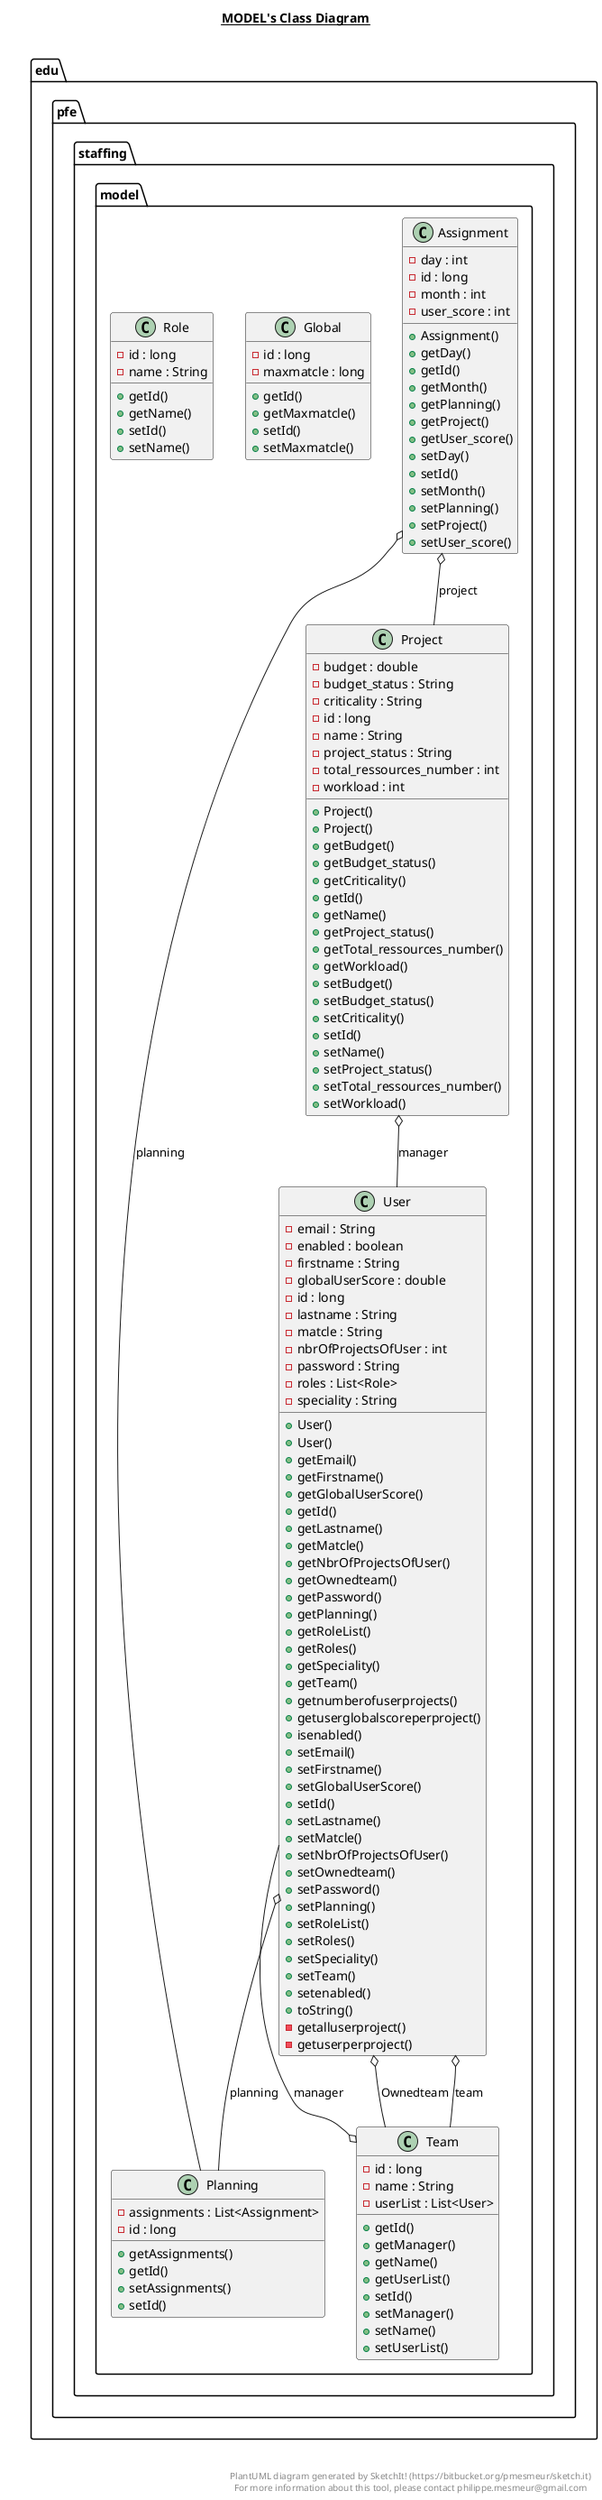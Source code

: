 @startuml

title __MODEL's Class Diagram__\n

  namespace edu.pfe.staffing {
    namespace model {
      class edu.pfe.staffing.model.Assignment {
          - day : int
          - id : long
          - month : int
          - user_score : int
          + Assignment()
          + getDay()
          + getId()
          + getMonth()
          + getPlanning()
          + getProject()
          + getUser_score()
          + setDay()
          + setId()
          + setMonth()
          + setPlanning()
          + setProject()
          + setUser_score()
      }
    }
  }
  

  namespace edu.pfe.staffing {
    namespace model {
      class edu.pfe.staffing.model.Global {
          - id : long
          - maxmatcle : long
          + getId()
          + getMaxmatcle()
          + setId()
          + setMaxmatcle()
      }
    }
  }
  

  namespace edu.pfe.staffing {
    namespace model {
      class edu.pfe.staffing.model.Planning {
          - assignments : List<Assignment>
          - id : long
          + getAssignments()
          + getId()
          + setAssignments()
          + setId()
      }
    }
  }
  

  namespace edu.pfe.staffing {
    namespace model {
      class edu.pfe.staffing.model.Project {
          - budget : double
          - budget_status : String
          - criticality : String
          - id : long
          - name : String
          - project_status : String
          - total_ressources_number : int
          - workload : int
          + Project()
          + Project()
          + getBudget()
          + getBudget_status()
          + getCriticality()
          + getId()
          + getName()
          + getProject_status()
          + getTotal_ressources_number()
          + getWorkload()
          + setBudget()
          + setBudget_status()
          + setCriticality()
          + setId()
          + setName()
          + setProject_status()
          + setTotal_ressources_number()
          + setWorkload()
      }
    }
  }
  

  namespace edu.pfe.staffing {
    namespace model {
      class edu.pfe.staffing.model.Role {
          - id : long
          - name : String
          + getId()
          + getName()
          + setId()
          + setName()
      }
    }
  }
  

  namespace edu.pfe.staffing {
    namespace model {
      class edu.pfe.staffing.model.Team {
          - id : long
          - name : String
          - userList : List<User>
          + getId()
          + getManager()
          + getName()
          + getUserList()
          + setId()
          + setManager()
          + setName()
          + setUserList()
      }
    }
  }
  

  namespace edu.pfe.staffing {
    namespace model {
      class edu.pfe.staffing.model.User {
          - email : String
          - enabled : boolean
          - firstname : String
          - globalUserScore : double
          - id : long
          - lastname : String
          - matcle : String
          - nbrOfProjectsOfUser : int
          - password : String
          - roles : List<Role>
          - speciality : String
          + User()
          + User()
          + getEmail()
          + getFirstname()
          + getGlobalUserScore()
          + getId()
          + getLastname()
          + getMatcle()
          + getNbrOfProjectsOfUser()
          + getOwnedteam()
          + getPassword()
          + getPlanning()
          + getRoleList()
          + getRoles()
          + getSpeciality()
          + getTeam()
          + getnumberofuserprojects()
          + getuserglobalscoreperproject()
          + isenabled()
          + setEmail()
          + setFirstname()
          + setGlobalUserScore()
          + setId()
          + setLastname()
          + setMatcle()
          + setNbrOfProjectsOfUser()
          + setOwnedteam()
          + setPassword()
          + setPlanning()
          + setRoleList()
          + setRoles()
          + setSpeciality()
          + setTeam()
          + setenabled()
          + toString()
          - getalluserproject()
          - getuserperproject()
      }
    }
  }
  

  edu.pfe.staffing.model.Assignment o-- edu.pfe.staffing.model.Planning : planning
  edu.pfe.staffing.model.Assignment o-- edu.pfe.staffing.model.Project : project
  edu.pfe.staffing.model.Project o-- edu.pfe.staffing.model.User : manager
  edu.pfe.staffing.model.Team o-- edu.pfe.staffing.model.User : manager
  edu.pfe.staffing.model.User o-- edu.pfe.staffing.model.Team : Ownedteam
  edu.pfe.staffing.model.User o-- edu.pfe.staffing.model.Planning : planning
  edu.pfe.staffing.model.User o-- edu.pfe.staffing.model.Team : team


right footer


PlantUML diagram generated by SketchIt! (https://bitbucket.org/pmesmeur/sketch.it)
For more information about this tool, please contact philippe.mesmeur@gmail.com
endfooter

@enduml
